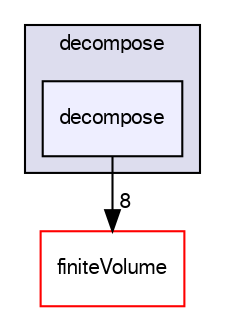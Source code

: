 digraph "src/parallel/decompose/decompose" {
  bgcolor=transparent;
  compound=true
  node [ fontsize="10", fontname="FreeSans"];
  edge [ labelfontsize="10", labelfontname="FreeSans"];
  subgraph clusterdir_e048e8eb4dfe5719d368ebac837fe95a {
    graph [ bgcolor="#ddddee", pencolor="black", label="decompose" fontname="FreeSans", fontsize="10", URL="dir_e048e8eb4dfe5719d368ebac837fe95a.html"]
  dir_6a8f4d04a7a3273665cbe1b61b8ec502 [shape=box, label="decompose", style="filled", fillcolor="#eeeeff", pencolor="black", URL="dir_6a8f4d04a7a3273665cbe1b61b8ec502.html"];
  }
  dir_9bd15774b555cf7259a6fa18f99fe99b [shape=box label="finiteVolume" color="red" URL="dir_9bd15774b555cf7259a6fa18f99fe99b.html"];
  dir_6a8f4d04a7a3273665cbe1b61b8ec502->dir_9bd15774b555cf7259a6fa18f99fe99b [headlabel="8", labeldistance=1.5 headhref="dir_002263_000749.html"];
}
